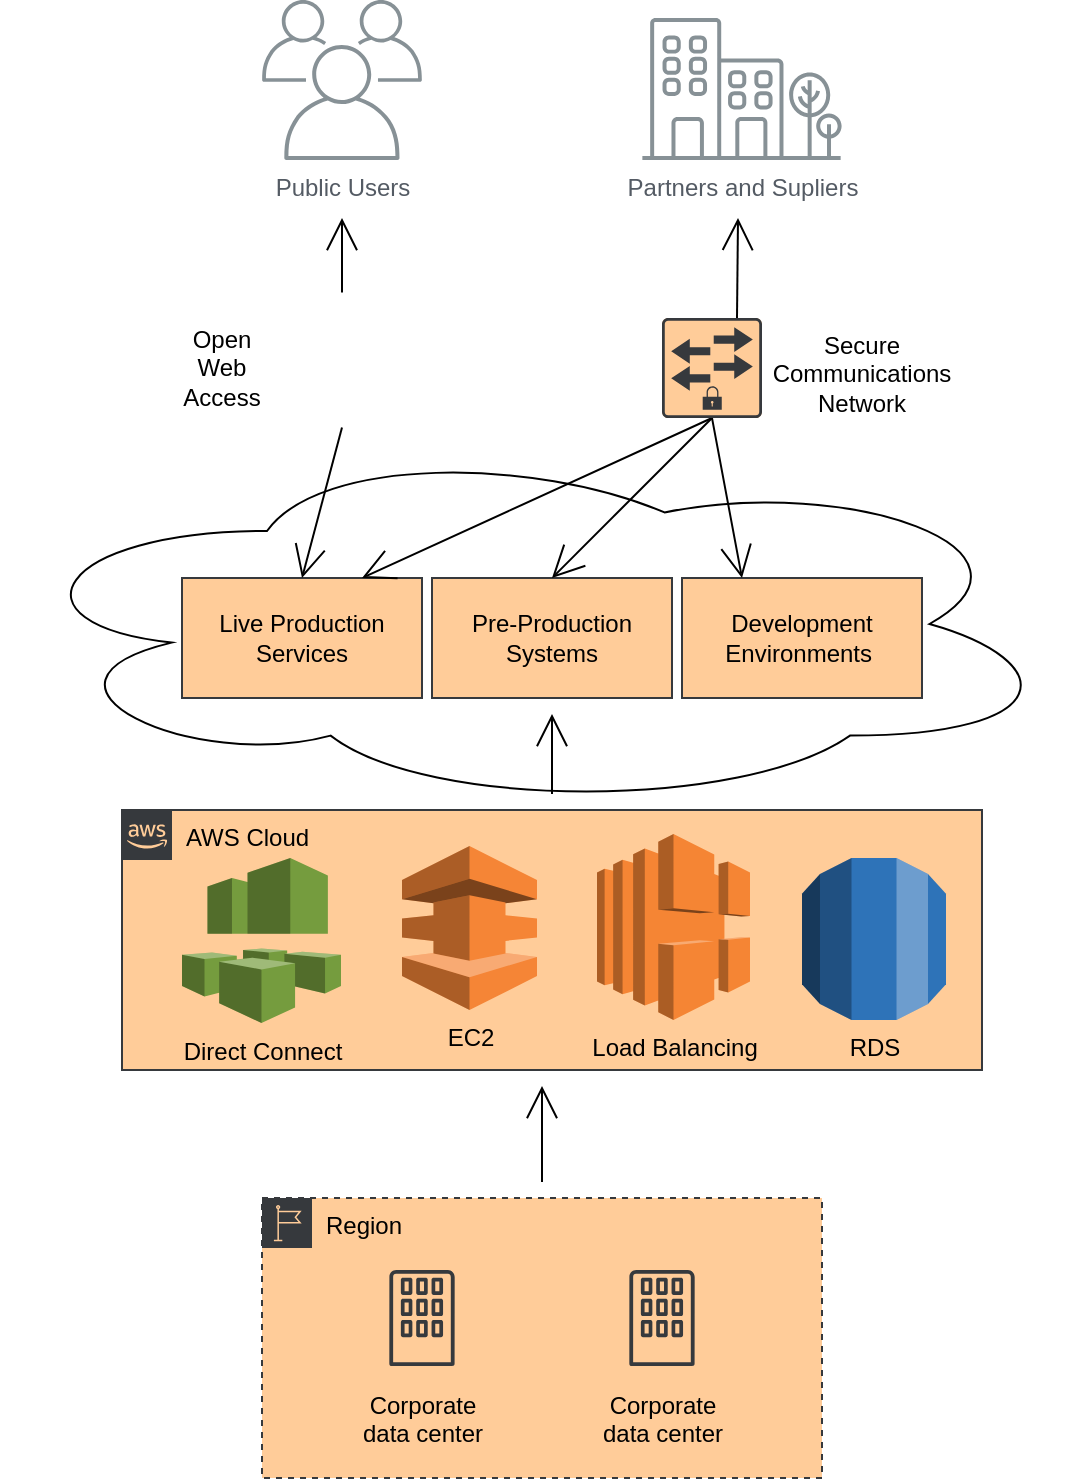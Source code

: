 <mxfile version="20.0.1" type="github">
  <diagram id="Ht1M8jgEwFfnCIfOTk4-" name="Page-1">
    <mxGraphModel dx="1878" dy="1732" grid="1" gridSize="10" guides="1" tooltips="1" connect="1" arrows="1" fold="1" page="1" pageScale="1" pageWidth="1169" pageHeight="827" math="0" shadow="0">
      <root>
        <mxCell id="0" />
        <mxCell id="1" parent="0" />
        <mxCell id="7Xa9hDDNS_ztMjQHPyVZ-26" value="" style="ellipse;shape=cloud;whiteSpace=wrap;html=1;hachureGap=4;" vertex="1" parent="1">
          <mxGeometry x="330" y="40" width="530" height="186" as="geometry" />
        </mxCell>
        <mxCell id="7Xa9hDDNS_ztMjQHPyVZ-5" value="" style="edgeStyle=none;curved=1;rounded=0;orthogonalLoop=1;jettySize=auto;html=1;endArrow=open;startSize=14;endSize=14;sourcePerimeterSpacing=8;targetPerimeterSpacing=8;" edge="1" parent="1" source="7Xa9hDDNS_ztMjQHPyVZ-1">
          <mxGeometry relative="1" as="geometry">
            <mxPoint x="600" y="364" as="targetPoint" />
          </mxGeometry>
        </mxCell>
        <mxCell id="7Xa9hDDNS_ztMjQHPyVZ-1" value="Region" style="sketch=0;outlineConnect=0;html=1;whiteSpace=wrap;fontSize=12;fontStyle=0;shape=mxgraph.aws4.group;grIcon=mxgraph.aws4.group_region;strokeColor=#36393d;fillColor=#ffcc99;verticalAlign=top;align=left;spacingLeft=30;dashed=1;hachureGap=4;" vertex="1" parent="1">
          <mxGeometry x="460" y="420" width="280" height="140" as="geometry" />
        </mxCell>
        <mxCell id="7Xa9hDDNS_ztMjQHPyVZ-2" value="Corporate&#xa;data center" style="sketch=0;outlineConnect=0;strokeColor=#36393d;fillColor=#ffcc99;dashed=0;verticalLabelPosition=bottom;verticalAlign=top;align=center;html=1;fontSize=12;fontStyle=0;aspect=fixed;shape=mxgraph.aws4.resourceIcon;resIcon=mxgraph.aws4.corporate_data_center;hachureGap=4;" vertex="1" parent="1">
          <mxGeometry x="630" y="450" width="60" height="60" as="geometry" />
        </mxCell>
        <mxCell id="7Xa9hDDNS_ztMjQHPyVZ-3" value="Corporate&#xa;data center" style="sketch=0;outlineConnect=0;strokeColor=#36393d;fillColor=#ffcc99;dashed=0;verticalLabelPosition=bottom;verticalAlign=top;align=center;html=1;fontSize=12;fontStyle=0;aspect=fixed;shape=mxgraph.aws4.resourceIcon;resIcon=mxgraph.aws4.corporate_data_center;hachureGap=4;" vertex="1" parent="1">
          <mxGeometry x="510" y="450" width="60" height="60" as="geometry" />
        </mxCell>
        <mxCell id="7Xa9hDDNS_ztMjQHPyVZ-19" value="" style="edgeStyle=none;curved=1;rounded=0;orthogonalLoop=1;jettySize=auto;html=1;endArrow=open;startSize=14;endSize=14;sourcePerimeterSpacing=8;targetPerimeterSpacing=8;" edge="1" parent="1" source="7Xa9hDDNS_ztMjQHPyVZ-6" target="7Xa9hDDNS_ztMjQHPyVZ-18">
          <mxGeometry relative="1" as="geometry" />
        </mxCell>
        <mxCell id="7Xa9hDDNS_ztMjQHPyVZ-6" value="AWS Cloud" style="points=[[0,0],[0.25,0],[0.5,0],[0.75,0],[1,0],[1,0.25],[1,0.5],[1,0.75],[1,1],[0.75,1],[0.5,1],[0.25,1],[0,1],[0,0.75],[0,0.5],[0,0.25]];outlineConnect=0;html=1;whiteSpace=wrap;fontSize=12;fontStyle=0;container=1;pointerEvents=0;collapsible=0;recursiveResize=0;shape=mxgraph.aws4.group;grIcon=mxgraph.aws4.group_aws_cloud_alt;strokeColor=#36393d;fillColor=#ffcc99;verticalAlign=top;align=left;spacingLeft=30;dashed=0;hachureGap=4;" vertex="1" parent="1">
          <mxGeometry x="390" y="226" width="430" height="130" as="geometry" />
        </mxCell>
        <mxCell id="7Xa9hDDNS_ztMjQHPyVZ-11" value="RDS" style="outlineConnect=0;dashed=0;verticalLabelPosition=bottom;verticalAlign=top;align=center;html=1;shape=mxgraph.aws3.rds;fillColor=#2E73B8;gradientColor=none;hachureGap=4;" vertex="1" parent="7Xa9hDDNS_ztMjQHPyVZ-6">
          <mxGeometry x="340" y="24" width="72" height="81" as="geometry" />
        </mxCell>
        <mxCell id="7Xa9hDDNS_ztMjQHPyVZ-10" value="Load Balancing" style="outlineConnect=0;dashed=0;verticalLabelPosition=bottom;verticalAlign=top;align=center;html=1;shape=mxgraph.aws3.elastic_load_balancing;fillColor=#F58534;gradientColor=none;hachureGap=4;" vertex="1" parent="7Xa9hDDNS_ztMjQHPyVZ-6">
          <mxGeometry x="237.5" y="12" width="76.5" height="93" as="geometry" />
        </mxCell>
        <mxCell id="7Xa9hDDNS_ztMjQHPyVZ-9" value="EC2" style="outlineConnect=0;dashed=0;verticalLabelPosition=bottom;verticalAlign=top;align=center;html=1;shape=mxgraph.aws3.direct_connect;fillColor=#F58536;gradientColor=none;hachureGap=4;" vertex="1" parent="7Xa9hDDNS_ztMjQHPyVZ-6">
          <mxGeometry x="140" y="18" width="67.5" height="82" as="geometry" />
        </mxCell>
        <mxCell id="7Xa9hDDNS_ztMjQHPyVZ-8" value="Direct Connect" style="outlineConnect=0;dashed=0;verticalLabelPosition=bottom;verticalAlign=top;align=center;html=1;shape=mxgraph.aws3.ec2_systems_manager;fillColor=#759C3E;gradientColor=none;hachureGap=4;" vertex="1" parent="7Xa9hDDNS_ztMjQHPyVZ-6">
          <mxGeometry x="30" y="24" width="79.5" height="82.5" as="geometry" />
        </mxCell>
        <mxCell id="7Xa9hDDNS_ztMjQHPyVZ-16" value="Partners and Supliers&lt;br&gt;" style="sketch=0;outlineConnect=0;gradientColor=none;fontColor=#545B64;strokeColor=none;fillColor=#879196;dashed=0;verticalLabelPosition=bottom;verticalAlign=top;align=center;html=1;fontSize=12;fontStyle=0;aspect=fixed;shape=mxgraph.aws4.illustration_office_building;pointerEvents=1;hachureGap=4;" vertex="1" parent="1">
          <mxGeometry x="650" y="-170" width="100" height="71" as="geometry" />
        </mxCell>
        <mxCell id="7Xa9hDDNS_ztMjQHPyVZ-17" value="Public Users" style="sketch=0;outlineConnect=0;gradientColor=none;fontColor=#545B64;strokeColor=none;fillColor=#879196;dashed=0;verticalLabelPosition=bottom;verticalAlign=top;align=center;html=1;fontSize=12;fontStyle=0;aspect=fixed;shape=mxgraph.aws4.illustration_users;pointerEvents=1;hachureGap=4;" vertex="1" parent="1">
          <mxGeometry x="460" y="-179" width="80" height="80" as="geometry" />
        </mxCell>
        <mxCell id="7Xa9hDDNS_ztMjQHPyVZ-18" value="Pre-Production Systems" style="whiteSpace=wrap;html=1;hachureGap=4;fillColor=#ffcc99;strokeColor=#36393d;" vertex="1" parent="1">
          <mxGeometry x="545" y="110" width="120" height="60" as="geometry" />
        </mxCell>
        <mxCell id="7Xa9hDDNS_ztMjQHPyVZ-20" value="Development Environments&amp;nbsp;" style="whiteSpace=wrap;html=1;hachureGap=4;fillColor=#ffcc99;strokeColor=#36393d;" vertex="1" parent="1">
          <mxGeometry x="670" y="110" width="120" height="60" as="geometry" />
        </mxCell>
        <mxCell id="7Xa9hDDNS_ztMjQHPyVZ-24" value="Live Production Services" style="whiteSpace=wrap;html=1;hachureGap=4;fillColor=#ffcc99;strokeColor=#36393d;" vertex="1" parent="1">
          <mxGeometry x="420" y="110" width="120" height="60" as="geometry" />
        </mxCell>
        <mxCell id="7Xa9hDDNS_ztMjQHPyVZ-31" style="edgeStyle=none;curved=1;rounded=0;orthogonalLoop=1;jettySize=auto;html=1;exitX=0.5;exitY=1;exitDx=0;exitDy=0;exitPerimeter=0;entryX=0.5;entryY=0;entryDx=0;entryDy=0;endArrow=open;startSize=14;endSize=14;sourcePerimeterSpacing=8;targetPerimeterSpacing=8;" edge="1" parent="1" source="7Xa9hDDNS_ztMjQHPyVZ-28" target="7Xa9hDDNS_ztMjQHPyVZ-18">
          <mxGeometry relative="1" as="geometry" />
        </mxCell>
        <mxCell id="7Xa9hDDNS_ztMjQHPyVZ-32" style="edgeStyle=none;curved=1;rounded=0;orthogonalLoop=1;jettySize=auto;html=1;exitX=0.75;exitY=0;exitDx=0;exitDy=0;exitPerimeter=0;endArrow=open;startSize=14;endSize=14;sourcePerimeterSpacing=8;targetPerimeterSpacing=8;" edge="1" parent="1" source="7Xa9hDDNS_ztMjQHPyVZ-28">
          <mxGeometry relative="1" as="geometry">
            <mxPoint x="698" y="-70" as="targetPoint" />
          </mxGeometry>
        </mxCell>
        <mxCell id="7Xa9hDDNS_ztMjQHPyVZ-33" style="edgeStyle=none;curved=1;rounded=0;orthogonalLoop=1;jettySize=auto;html=1;exitX=0.5;exitY=1;exitDx=0;exitDy=0;exitPerimeter=0;entryX=0.25;entryY=0;entryDx=0;entryDy=0;endArrow=open;startSize=14;endSize=14;sourcePerimeterSpacing=8;targetPerimeterSpacing=8;" edge="1" parent="1" source="7Xa9hDDNS_ztMjQHPyVZ-28" target="7Xa9hDDNS_ztMjQHPyVZ-20">
          <mxGeometry relative="1" as="geometry" />
        </mxCell>
        <mxCell id="7Xa9hDDNS_ztMjQHPyVZ-34" style="edgeStyle=none;curved=1;rounded=0;orthogonalLoop=1;jettySize=auto;html=1;exitX=0.5;exitY=1;exitDx=0;exitDy=0;exitPerimeter=0;entryX=0.75;entryY=0;entryDx=0;entryDy=0;endArrow=open;startSize=14;endSize=14;sourcePerimeterSpacing=8;targetPerimeterSpacing=8;" edge="1" parent="1" source="7Xa9hDDNS_ztMjQHPyVZ-28" target="7Xa9hDDNS_ztMjQHPyVZ-24">
          <mxGeometry relative="1" as="geometry" />
        </mxCell>
        <mxCell id="7Xa9hDDNS_ztMjQHPyVZ-28" value="" style="sketch=0;points=[[0.015,0.015,0],[0.985,0.015,0],[0.985,0.985,0],[0.015,0.985,0],[0.25,0,0],[0.5,0,0],[0.75,0,0],[1,0.25,0],[1,0.5,0],[1,0.75,0],[0.75,1,0],[0.5,1,0],[0.25,1,0],[0,0.75,0],[0,0.5,0],[0,0.25,0]];verticalLabelPosition=middle;html=1;verticalAlign=middle;aspect=fixed;align=left;pointerEvents=1;shape=mxgraph.cisco19.rect;prIcon=secure_switch;fillColor=#ffcc99;strokeColor=#36393d;hachureGap=4;rotation=-90;direction=south;labelPosition=right;" vertex="1" parent="1">
          <mxGeometry x="660" y="-20" width="50" height="50" as="geometry" />
        </mxCell>
        <mxCell id="7Xa9hDDNS_ztMjQHPyVZ-36" value="&#xa;&lt;span style=&quot;color: rgb(0, 0, 0); font-family: Helvetica; font-size: 12px; font-style: normal; font-variant-ligatures: normal; font-variant-caps: normal; font-weight: 400; letter-spacing: normal; orphans: 2; text-align: left; text-indent: 0px; text-transform: none; widows: 2; word-spacing: 0px; -webkit-text-stroke-width: 0px; text-decoration-thickness: initial; text-decoration-style: initial; text-decoration-color: initial; float: none; display: inline !important;&quot;&gt;Secure Communications Network&lt;/span&gt;&#xa;&#xa;" style="text;strokeColor=none;fillColor=none;html=1;align=center;verticalAlign=middle;whiteSpace=wrap;rounded=0;labelBackgroundColor=none;hachureGap=4;" vertex="1" parent="1">
          <mxGeometry x="740" width="40" height="30" as="geometry" />
        </mxCell>
        <mxCell id="7Xa9hDDNS_ztMjQHPyVZ-37" value="Open Web Access" style="text;strokeColor=none;fillColor=none;html=1;align=center;verticalAlign=middle;whiteSpace=wrap;rounded=0;labelBackgroundColor=none;hachureGap=4;" vertex="1" parent="1">
          <mxGeometry x="420" y="-10" width="40" height="30" as="geometry" />
        </mxCell>
        <mxCell id="7Xa9hDDNS_ztMjQHPyVZ-39" value="" style="edgeStyle=none;curved=1;rounded=0;orthogonalLoop=1;jettySize=auto;html=1;endArrow=open;startSize=14;endSize=14;sourcePerimeterSpacing=8;targetPerimeterSpacing=8;" edge="1" parent="1" source="7Xa9hDDNS_ztMjQHPyVZ-38">
          <mxGeometry relative="1" as="geometry">
            <mxPoint x="500" y="-70" as="targetPoint" />
          </mxGeometry>
        </mxCell>
        <mxCell id="7Xa9hDDNS_ztMjQHPyVZ-42" style="edgeStyle=none;curved=1;rounded=0;orthogonalLoop=1;jettySize=auto;html=1;exitX=0.5;exitY=1;exitDx=0;exitDy=0;entryX=0.5;entryY=0;entryDx=0;entryDy=0;endArrow=open;startSize=14;endSize=14;sourcePerimeterSpacing=8;targetPerimeterSpacing=8;" edge="1" parent="1" source="7Xa9hDDNS_ztMjQHPyVZ-38" target="7Xa9hDDNS_ztMjQHPyVZ-24">
          <mxGeometry relative="1" as="geometry" />
        </mxCell>
        <mxCell id="7Xa9hDDNS_ztMjQHPyVZ-38" value="" style="shape=image;html=1;verticalAlign=top;verticalLabelPosition=bottom;labelBackgroundColor=none;imageAspect=0;aspect=fixed;image=https://cdn2.iconfinder.com/data/icons/crystalproject/128x128/filesystems/www.png;hachureGap=4;" vertex="1" parent="1">
          <mxGeometry x="470.25" y="-24.75" width="59.5" height="59.5" as="geometry" />
        </mxCell>
      </root>
    </mxGraphModel>
  </diagram>
</mxfile>
